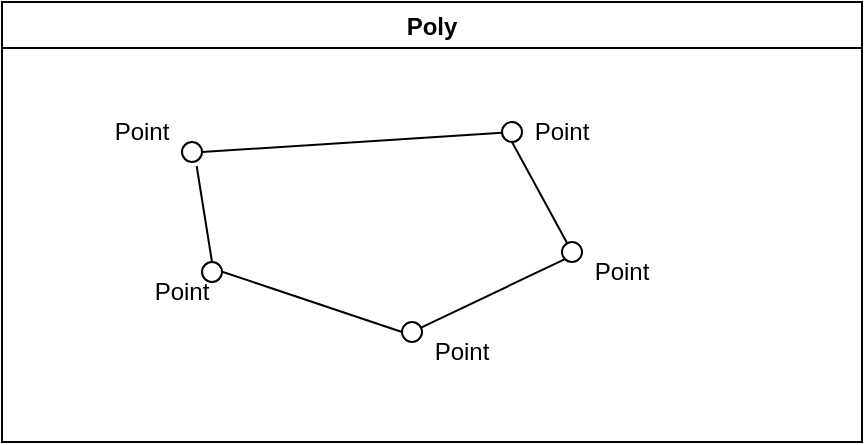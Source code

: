<mxfile version="18.0.2" type="device"><diagram id="yOi3KDIM55jy8Tul9QYG" name="Page-1"><mxGraphModel dx="981" dy="548" grid="1" gridSize="10" guides="1" tooltips="1" connect="1" arrows="1" fold="1" page="1" pageScale="1" pageWidth="827" pageHeight="1169" math="0" shadow="0"><root><mxCell id="0"/><mxCell id="1" parent="0"/><mxCell id="jerc8g_0VXU78-y03qtL-2" value="Poly" style="swimlane;" vertex="1" parent="1"><mxGeometry x="250" y="110" width="430" height="220" as="geometry"/></mxCell><mxCell id="jerc8g_0VXU78-y03qtL-10" style="edgeStyle=none;rounded=0;orthogonalLoop=1;jettySize=auto;html=1;exitX=1;exitY=0.5;exitDx=0;exitDy=0;endArrow=none;endFill=0;" edge="1" parent="jerc8g_0VXU78-y03qtL-2" source="jerc8g_0VXU78-y03qtL-3" target="jerc8g_0VXU78-y03qtL-4"><mxGeometry relative="1" as="geometry"/></mxCell><mxCell id="jerc8g_0VXU78-y03qtL-3" value="" style="ellipse;whiteSpace=wrap;html=1;" vertex="1" parent="jerc8g_0VXU78-y03qtL-2"><mxGeometry x="90" y="70" width="10" height="10" as="geometry"/></mxCell><mxCell id="jerc8g_0VXU78-y03qtL-11" style="edgeStyle=none;rounded=0;orthogonalLoop=1;jettySize=auto;html=1;exitX=0.5;exitY=1;exitDx=0;exitDy=0;endArrow=none;endFill=0;" edge="1" parent="jerc8g_0VXU78-y03qtL-2" source="jerc8g_0VXU78-y03qtL-4" target="jerc8g_0VXU78-y03qtL-5"><mxGeometry relative="1" as="geometry"/></mxCell><mxCell id="jerc8g_0VXU78-y03qtL-4" value="" style="ellipse;whiteSpace=wrap;html=1;" vertex="1" parent="jerc8g_0VXU78-y03qtL-2"><mxGeometry x="250" y="60" width="10" height="10" as="geometry"/></mxCell><mxCell id="jerc8g_0VXU78-y03qtL-13" style="edgeStyle=none;rounded=0;orthogonalLoop=1;jettySize=auto;html=1;exitX=0;exitY=1;exitDx=0;exitDy=0;endArrow=none;endFill=0;" edge="1" parent="jerc8g_0VXU78-y03qtL-2" source="jerc8g_0VXU78-y03qtL-5" target="jerc8g_0VXU78-y03qtL-6"><mxGeometry relative="1" as="geometry"/></mxCell><mxCell id="jerc8g_0VXU78-y03qtL-5" value="" style="ellipse;whiteSpace=wrap;html=1;" vertex="1" parent="jerc8g_0VXU78-y03qtL-2"><mxGeometry x="280" y="120" width="10" height="10" as="geometry"/></mxCell><mxCell id="jerc8g_0VXU78-y03qtL-15" style="edgeStyle=none;rounded=0;orthogonalLoop=1;jettySize=auto;html=1;exitX=0;exitY=0.5;exitDx=0;exitDy=0;entryX=0.75;entryY=0.4;entryDx=0;entryDy=0;entryPerimeter=0;endArrow=none;endFill=0;" edge="1" parent="jerc8g_0VXU78-y03qtL-2" source="jerc8g_0VXU78-y03qtL-6" target="jerc8g_0VXU78-y03qtL-7"><mxGeometry relative="1" as="geometry"><mxPoint x="105" y="130" as="targetPoint"/></mxGeometry></mxCell><mxCell id="jerc8g_0VXU78-y03qtL-6" value="" style="ellipse;whiteSpace=wrap;html=1;" vertex="1" parent="jerc8g_0VXU78-y03qtL-2"><mxGeometry x="200" y="160" width="10" height="10" as="geometry"/></mxCell><mxCell id="jerc8g_0VXU78-y03qtL-16" style="edgeStyle=none;rounded=0;orthogonalLoop=1;jettySize=auto;html=1;exitX=0.5;exitY=0;exitDx=0;exitDy=0;entryX=0.733;entryY=1.2;entryDx=0;entryDy=0;entryPerimeter=0;endArrow=none;endFill=0;" edge="1" parent="jerc8g_0VXU78-y03qtL-2" source="jerc8g_0VXU78-y03qtL-7" target="jerc8g_0VXU78-y03qtL-3"><mxGeometry relative="1" as="geometry"/></mxCell><mxCell id="jerc8g_0VXU78-y03qtL-7" value="" style="ellipse;whiteSpace=wrap;html=1;" vertex="1" parent="jerc8g_0VXU78-y03qtL-2"><mxGeometry x="100" y="130" width="10" height="10" as="geometry"/></mxCell><mxCell id="jerc8g_0VXU78-y03qtL-17" value="Point" style="text;html=1;strokeColor=none;fillColor=none;align=center;verticalAlign=middle;whiteSpace=wrap;rounded=0;" vertex="1" parent="jerc8g_0VXU78-y03qtL-2"><mxGeometry x="40" y="50" width="60" height="30" as="geometry"/></mxCell><mxCell id="jerc8g_0VXU78-y03qtL-19" value="Point" style="text;html=1;strokeColor=none;fillColor=none;align=center;verticalAlign=middle;whiteSpace=wrap;rounded=0;" vertex="1" parent="jerc8g_0VXU78-y03qtL-2"><mxGeometry x="200" y="160" width="60" height="30" as="geometry"/></mxCell><mxCell id="jerc8g_0VXU78-y03qtL-18" value="Point" style="text;html=1;strokeColor=none;fillColor=none;align=center;verticalAlign=middle;whiteSpace=wrap;rounded=0;" vertex="1" parent="jerc8g_0VXU78-y03qtL-2"><mxGeometry x="60" y="130" width="60" height="30" as="geometry"/></mxCell><mxCell id="jerc8g_0VXU78-y03qtL-20" value="Point" style="text;html=1;strokeColor=none;fillColor=none;align=center;verticalAlign=middle;whiteSpace=wrap;rounded=0;" vertex="1" parent="jerc8g_0VXU78-y03qtL-2"><mxGeometry x="280" y="120" width="60" height="30" as="geometry"/></mxCell><mxCell id="jerc8g_0VXU78-y03qtL-21" value="Point" style="text;html=1;strokeColor=none;fillColor=none;align=center;verticalAlign=middle;whiteSpace=wrap;rounded=0;" vertex="1" parent="jerc8g_0VXU78-y03qtL-2"><mxGeometry x="250" y="50" width="60" height="30" as="geometry"/></mxCell></root></mxGraphModel></diagram></mxfile>